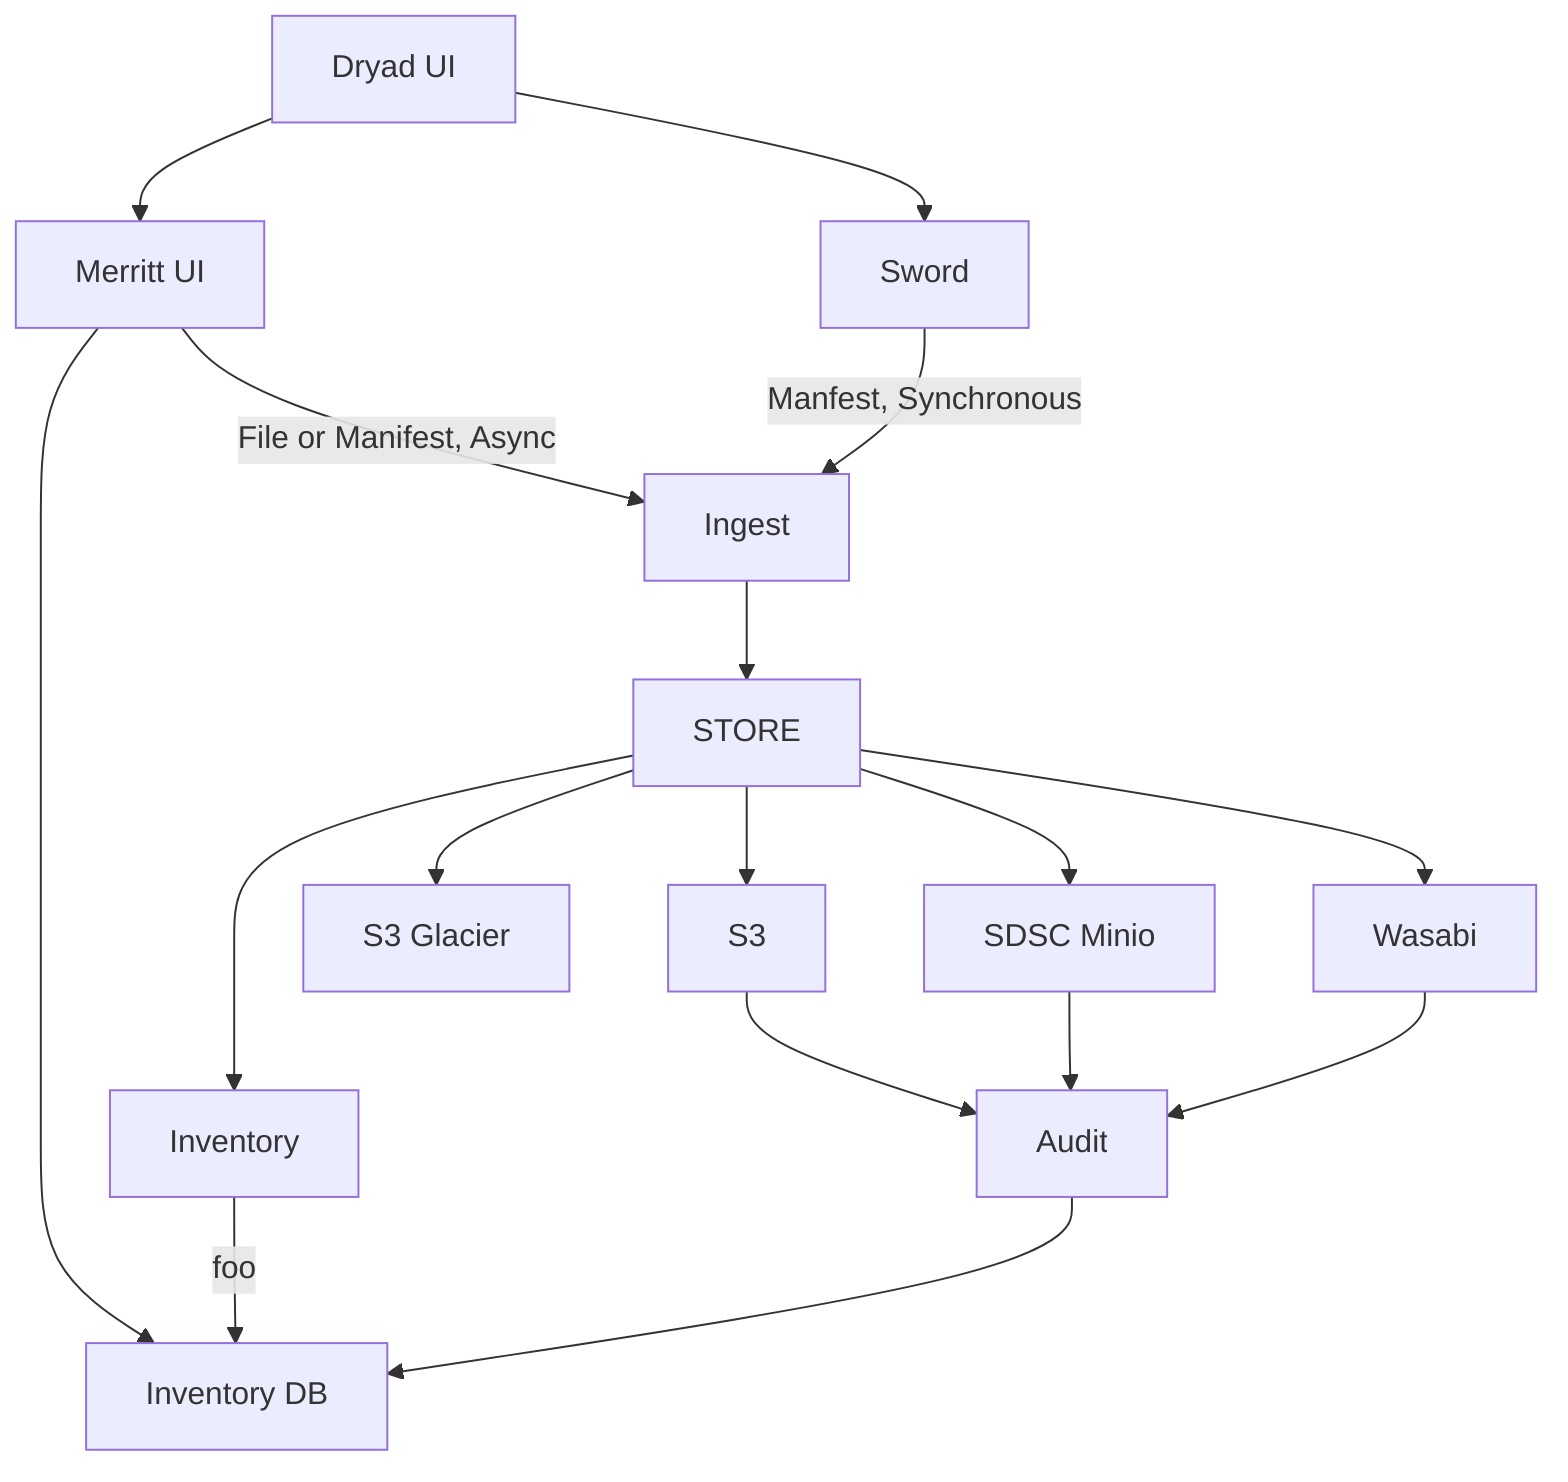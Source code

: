 graph TD
    UI[Merritt UI] -->|File or Manifest, Async| ING(Go shopping)
    UI --> RDS
    ING[Ingest] --> STORE
    STORE --> S3[S3]
    STORE --> SDSC[SDSC Minio]
    STORE --> GLACIER[S3 Glacier]
    STORE --> WASABI[Wasabi]
    STORE --> INV[Inventory]
    INV -->|foo| RDS[Inventory DB]
    DRYAD[Dryad UI] --> UI
    DRYAD --> SWORD[Sword]
    SWORD --> |Manfest, Synchronous| ING
    S3 --> AUD[Audit]
    SDSC --> AUD
    WASABI --> AUD
    AUD --> RDS
